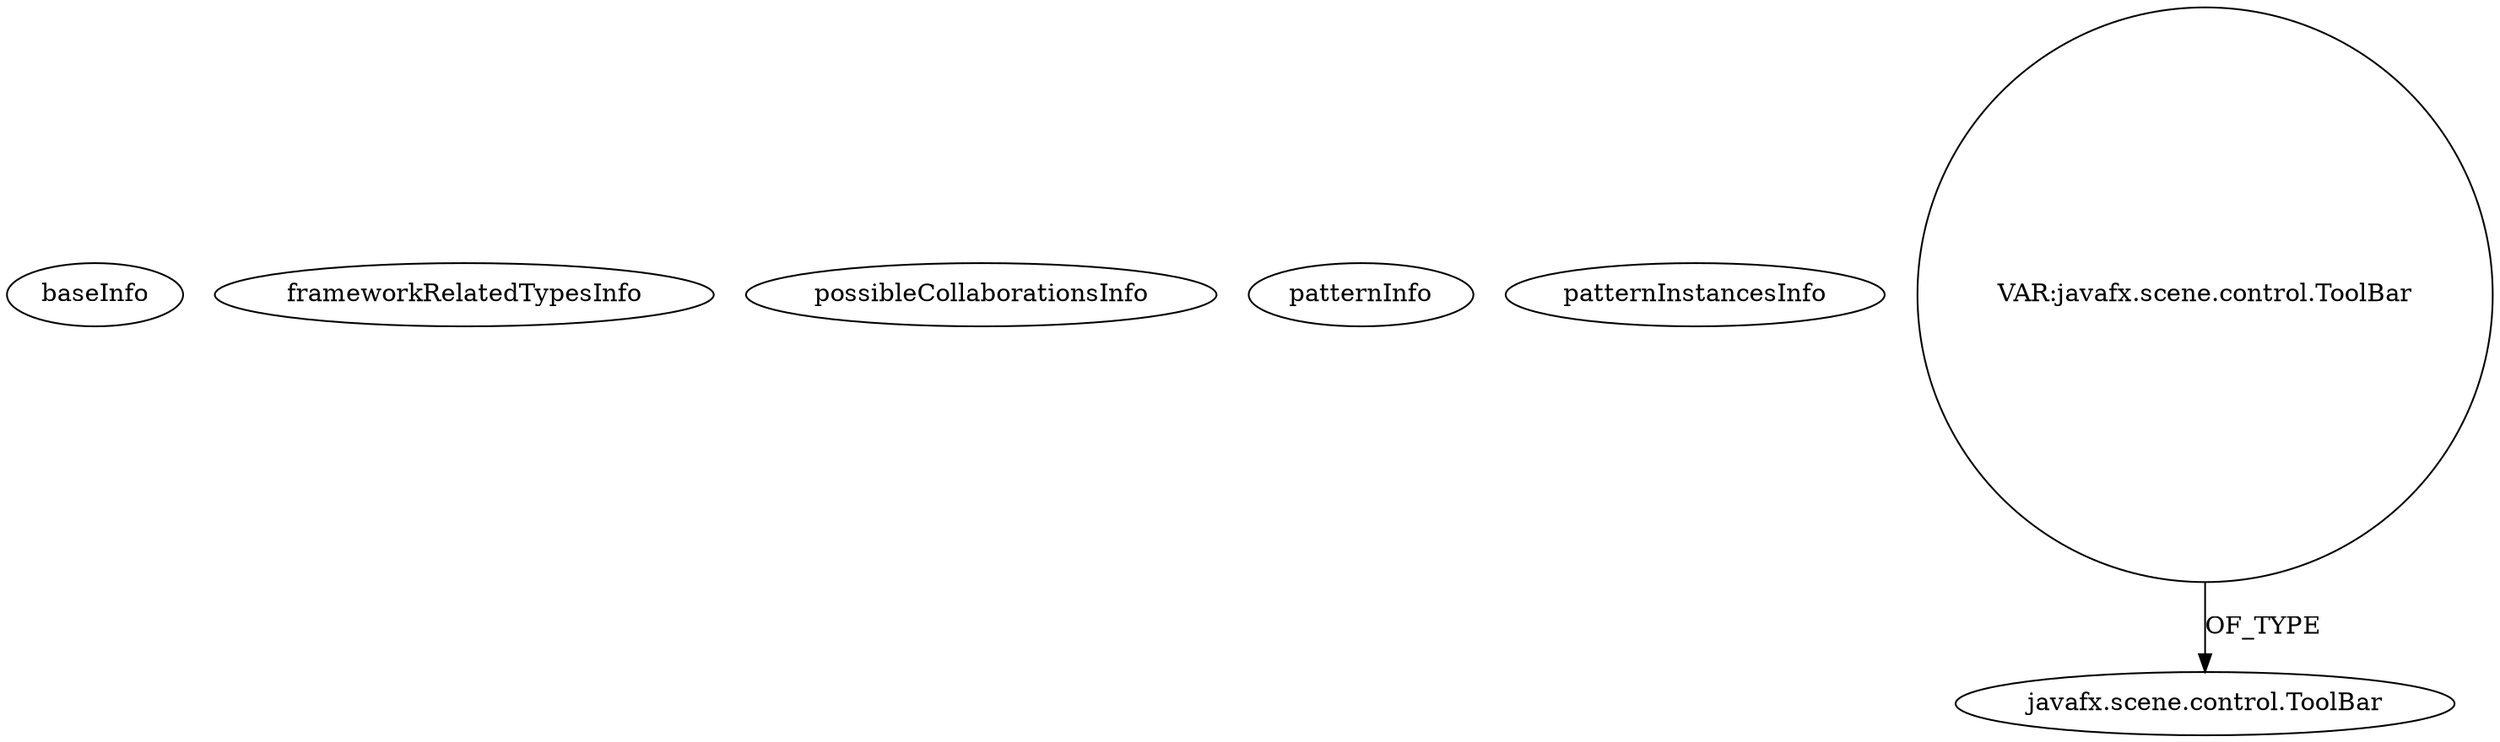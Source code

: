 digraph {
baseInfo[graphId=2892,category="pattern",isAnonymous=false,possibleRelation=false]
frameworkRelatedTypesInfo[]
possibleCollaborationsInfo[]
patternInfo[frequency=2.0,patternRootClient=null]
patternInstancesInfo[0="amonker-AmonkerFX~/amonker-AmonkerFX/AmonkerFX-master/src/cn/jingyun/javafx/amonker/ui/AmonkerUIApplication.java~AmonkerUIApplication~1831",1="AMITCCILGITHUB-Contacts~/AMITCCILGITHUB-Contacts/Contacts-master/Contacts/src/org/apandey/view/parts/Header.java~Header~55"]
219[label="javafx.scene.control.ToolBar",vertexType="FRAMEWORK_CLASS_TYPE",isFrameworkType=false]
280[label="VAR:javafx.scene.control.ToolBar",vertexType="VARIABLE_EXPRESION",isFrameworkType=false,shape=circle]
280->219[label="OF_TYPE"]
}
